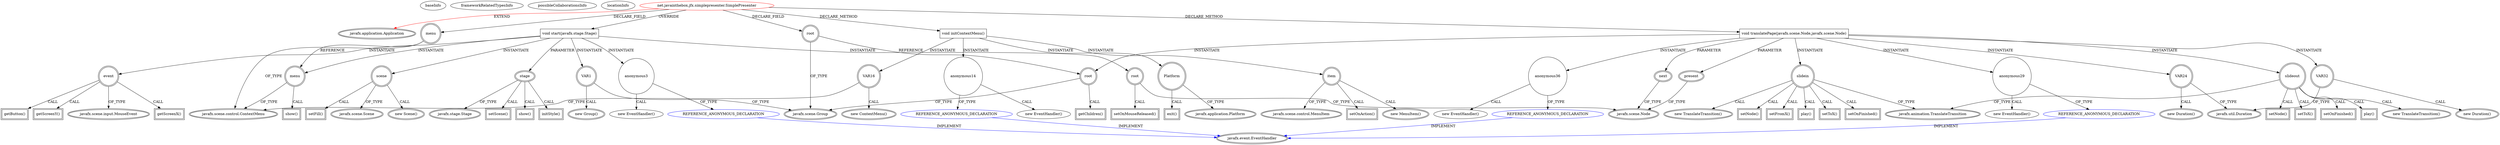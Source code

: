 digraph {
baseInfo[graphId=4239,category="extension_graph",isAnonymous=false,possibleRelation=true]
frameworkRelatedTypesInfo[0="javafx.application.Application"]
possibleCollaborationsInfo[0="4239~CLIENT_METHOD_DECLARATION-INSTANTIATION-~javafx.application.Application ~javafx.event.EventHandler ~false~true",1="4239~OVERRIDING_METHOD_DECLARATION-INSTANTIATION-~javafx.application.Application ~javafx.event.EventHandler ~false~true"]
locationInfo[projectName="skrb-SimplePresenter",filePath="/skrb-SimplePresenter/SimplePresenter-master/src/net/javainthebox/jfx/simplepresenter/SimplePresenter.java",contextSignature="SimplePresenter",graphId="4239"]
0[label="net.javainthebox.jfx.simplepresenter.SimplePresenter",vertexType="ROOT_CLIENT_CLASS_DECLARATION",isFrameworkType=false,color=red]
1[label="javafx.application.Application",vertexType="FRAMEWORK_CLASS_TYPE",isFrameworkType=true,peripheries=2]
2[label="menu",vertexType="FIELD_DECLARATION",isFrameworkType=true,peripheries=2,shape=circle]
3[label="javafx.scene.control.ContextMenu",vertexType="FRAMEWORK_CLASS_TYPE",isFrameworkType=true,peripheries=2]
4[label="root",vertexType="FIELD_DECLARATION",isFrameworkType=true,peripheries=2,shape=circle]
5[label="javafx.scene.Group",vertexType="FRAMEWORK_CLASS_TYPE",isFrameworkType=true,peripheries=2]
6[label="void start(javafx.stage.Stage)",vertexType="OVERRIDING_METHOD_DECLARATION",isFrameworkType=false,shape=box]
7[label="stage",vertexType="PARAMETER_DECLARATION",isFrameworkType=true,peripheries=2]
8[label="javafx.stage.Stage",vertexType="FRAMEWORK_CLASS_TYPE",isFrameworkType=true,peripheries=2]
10[label="initStyle()",vertexType="INSIDE_CALL",isFrameworkType=true,peripheries=2,shape=box]
12[label="VAR1",vertexType="VARIABLE_EXPRESION",isFrameworkType=true,peripheries=2,shape=circle]
11[label="new Group()",vertexType="CONSTRUCTOR_CALL",isFrameworkType=true,peripheries=2]
14[label="root",vertexType="VARIABLE_EXPRESION",isFrameworkType=true,peripheries=2,shape=circle]
16[label="javafx.scene.Node",vertexType="FRAMEWORK_CLASS_TYPE",isFrameworkType=true,peripheries=2]
15[label="setOnMouseReleased()",vertexType="INSIDE_CALL",isFrameworkType=true,peripheries=2,shape=box]
18[label="anonymous3",vertexType="VARIABLE_EXPRESION",isFrameworkType=false,shape=circle]
19[label="REFERENCE_ANONYMOUS_DECLARATION",vertexType="REFERENCE_ANONYMOUS_DECLARATION",isFrameworkType=false,color=blue]
20[label="javafx.event.EventHandler",vertexType="FRAMEWORK_INTERFACE_TYPE",isFrameworkType=true,peripheries=2]
17[label="new EventHandler()",vertexType="CONSTRUCTOR_CALL",isFrameworkType=false]
21[label="event",vertexType="VARIABLE_EXPRESION",isFrameworkType=true,peripheries=2,shape=circle]
23[label="javafx.scene.input.MouseEvent",vertexType="FRAMEWORK_CLASS_TYPE",isFrameworkType=true,peripheries=2]
22[label="getButton()",vertexType="INSIDE_CALL",isFrameworkType=true,peripheries=2,shape=box]
24[label="menu",vertexType="VARIABLE_EXPRESION",isFrameworkType=true,peripheries=2,shape=circle]
25[label="show()",vertexType="INSIDE_CALL",isFrameworkType=true,peripheries=2,shape=box]
28[label="getScreenX()",vertexType="INSIDE_CALL",isFrameworkType=true,peripheries=2,shape=box]
30[label="getScreenY()",vertexType="INSIDE_CALL",isFrameworkType=true,peripheries=2,shape=box]
32[label="scene",vertexType="VARIABLE_EXPRESION",isFrameworkType=true,peripheries=2,shape=circle]
33[label="javafx.scene.Scene",vertexType="FRAMEWORK_CLASS_TYPE",isFrameworkType=true,peripheries=2]
31[label="new Scene()",vertexType="CONSTRUCTOR_CALL",isFrameworkType=true,peripheries=2]
35[label="setFill()",vertexType="INSIDE_CALL",isFrameworkType=true,peripheries=2,shape=box]
37[label="setScene()",vertexType="INSIDE_CALL",isFrameworkType=true,peripheries=2,shape=box]
39[label="show()",vertexType="INSIDE_CALL",isFrameworkType=true,peripheries=2,shape=box]
40[label="void initContextMenu()",vertexType="CLIENT_METHOD_DECLARATION",isFrameworkType=false,shape=box]
42[label="item",vertexType="VARIABLE_EXPRESION",isFrameworkType=true,peripheries=2,shape=circle]
43[label="javafx.scene.control.MenuItem",vertexType="FRAMEWORK_CLASS_TYPE",isFrameworkType=true,peripheries=2]
41[label="new MenuItem()",vertexType="CONSTRUCTOR_CALL",isFrameworkType=true,peripheries=2]
45[label="setOnAction()",vertexType="INSIDE_CALL",isFrameworkType=true,peripheries=2,shape=box]
47[label="anonymous14",vertexType="VARIABLE_EXPRESION",isFrameworkType=false,shape=circle]
48[label="REFERENCE_ANONYMOUS_DECLARATION",vertexType="REFERENCE_ANONYMOUS_DECLARATION",isFrameworkType=false,color=blue]
46[label="new EventHandler()",vertexType="CONSTRUCTOR_CALL",isFrameworkType=false]
50[label="Platform",vertexType="VARIABLE_EXPRESION",isFrameworkType=true,peripheries=2,shape=circle]
52[label="javafx.application.Platform",vertexType="FRAMEWORK_CLASS_TYPE",isFrameworkType=true,peripheries=2]
51[label="exit()",vertexType="INSIDE_CALL",isFrameworkType=true,peripheries=2,shape=box]
54[label="VAR16",vertexType="VARIABLE_EXPRESION",isFrameworkType=true,peripheries=2,shape=circle]
53[label="new ContextMenu()",vertexType="CONSTRUCTOR_CALL",isFrameworkType=true,peripheries=2]
72[label="void translatePage(javafx.scene.Node,javafx.scene.Node)",vertexType="CLIENT_METHOD_DECLARATION",isFrameworkType=false,shape=box]
73[label="next",vertexType="PARAMETER_DECLARATION",isFrameworkType=true,peripheries=2]
75[label="present",vertexType="PARAMETER_DECLARATION",isFrameworkType=true,peripheries=2]
78[label="slidein",vertexType="VARIABLE_EXPRESION",isFrameworkType=true,peripheries=2,shape=circle]
79[label="javafx.animation.TranslateTransition",vertexType="FRAMEWORK_CLASS_TYPE",isFrameworkType=true,peripheries=2]
77[label="new TranslateTransition()",vertexType="CONSTRUCTOR_CALL",isFrameworkType=true,peripheries=2]
81[label="VAR24",vertexType="VARIABLE_EXPRESION",isFrameworkType=true,peripheries=2,shape=circle]
82[label="javafx.util.Duration",vertexType="FRAMEWORK_CLASS_TYPE",isFrameworkType=true,peripheries=2]
80[label="new Duration()",vertexType="CONSTRUCTOR_CALL",isFrameworkType=true,peripheries=2]
84[label="setNode()",vertexType="INSIDE_CALL",isFrameworkType=true,peripheries=2,shape=box]
86[label="setFromX()",vertexType="INSIDE_CALL",isFrameworkType=true,peripheries=2,shape=box]
88[label="setToX()",vertexType="INSIDE_CALL",isFrameworkType=true,peripheries=2,shape=box]
90[label="setOnFinished()",vertexType="INSIDE_CALL",isFrameworkType=true,peripheries=2,shape=box]
92[label="anonymous29",vertexType="VARIABLE_EXPRESION",isFrameworkType=false,shape=circle]
93[label="REFERENCE_ANONYMOUS_DECLARATION",vertexType="REFERENCE_ANONYMOUS_DECLARATION",isFrameworkType=false,color=blue]
91[label="new EventHandler()",vertexType="CONSTRUCTOR_CALL",isFrameworkType=false]
96[label="play()",vertexType="INSIDE_CALL",isFrameworkType=true,peripheries=2,shape=box]
98[label="slideout",vertexType="VARIABLE_EXPRESION",isFrameworkType=true,peripheries=2,shape=circle]
97[label="new TranslateTransition()",vertexType="CONSTRUCTOR_CALL",isFrameworkType=true,peripheries=2]
101[label="VAR32",vertexType="VARIABLE_EXPRESION",isFrameworkType=true,peripheries=2,shape=circle]
100[label="new Duration()",vertexType="CONSTRUCTOR_CALL",isFrameworkType=true,peripheries=2]
104[label="setNode()",vertexType="INSIDE_CALL",isFrameworkType=true,peripheries=2,shape=box]
106[label="setToX()",vertexType="INSIDE_CALL",isFrameworkType=true,peripheries=2,shape=box]
108[label="setOnFinished()",vertexType="INSIDE_CALL",isFrameworkType=true,peripheries=2,shape=box]
110[label="anonymous36",vertexType="VARIABLE_EXPRESION",isFrameworkType=false,shape=circle]
111[label="REFERENCE_ANONYMOUS_DECLARATION",vertexType="REFERENCE_ANONYMOUS_DECLARATION",isFrameworkType=false,color=blue]
109[label="new EventHandler()",vertexType="CONSTRUCTOR_CALL",isFrameworkType=false]
113[label="root",vertexType="VARIABLE_EXPRESION",isFrameworkType=true,peripheries=2,shape=circle]
114[label="getChildren()",vertexType="INSIDE_CALL",isFrameworkType=true,peripheries=2,shape=box]
117[label="play()",vertexType="INSIDE_CALL",isFrameworkType=true,peripheries=2,shape=box]
0->1[label="EXTEND",color=red]
0->2[label="DECLARE_FIELD"]
2->3[label="OF_TYPE"]
0->4[label="DECLARE_FIELD"]
4->5[label="OF_TYPE"]
0->6[label="OVERRIDE"]
7->8[label="OF_TYPE"]
6->7[label="PARAMETER"]
7->10[label="CALL"]
6->12[label="INSTANTIATE"]
12->5[label="OF_TYPE"]
12->11[label="CALL"]
6->14[label="INSTANTIATE"]
14->16[label="OF_TYPE"]
14->15[label="CALL"]
6->18[label="INSTANTIATE"]
19->20[label="IMPLEMENT",color=blue]
18->19[label="OF_TYPE"]
18->17[label="CALL"]
6->21[label="INSTANTIATE"]
21->23[label="OF_TYPE"]
21->22[label="CALL"]
6->24[label="INSTANTIATE"]
2->24[label="REFERENCE"]
24->3[label="OF_TYPE"]
24->25[label="CALL"]
21->28[label="CALL"]
21->30[label="CALL"]
6->32[label="INSTANTIATE"]
32->33[label="OF_TYPE"]
32->31[label="CALL"]
32->35[label="CALL"]
7->37[label="CALL"]
7->39[label="CALL"]
0->40[label="DECLARE_METHOD"]
40->42[label="INSTANTIATE"]
42->43[label="OF_TYPE"]
42->41[label="CALL"]
42->45[label="CALL"]
40->47[label="INSTANTIATE"]
48->20[label="IMPLEMENT",color=blue]
47->48[label="OF_TYPE"]
47->46[label="CALL"]
40->50[label="INSTANTIATE"]
50->52[label="OF_TYPE"]
50->51[label="CALL"]
40->54[label="INSTANTIATE"]
54->3[label="OF_TYPE"]
54->53[label="CALL"]
0->72[label="DECLARE_METHOD"]
73->16[label="OF_TYPE"]
72->73[label="PARAMETER"]
75->16[label="OF_TYPE"]
72->75[label="PARAMETER"]
72->78[label="INSTANTIATE"]
78->79[label="OF_TYPE"]
78->77[label="CALL"]
72->81[label="INSTANTIATE"]
81->82[label="OF_TYPE"]
81->80[label="CALL"]
78->84[label="CALL"]
78->86[label="CALL"]
78->88[label="CALL"]
78->90[label="CALL"]
72->92[label="INSTANTIATE"]
93->20[label="IMPLEMENT",color=blue]
92->93[label="OF_TYPE"]
92->91[label="CALL"]
78->96[label="CALL"]
72->98[label="INSTANTIATE"]
98->79[label="OF_TYPE"]
98->97[label="CALL"]
72->101[label="INSTANTIATE"]
101->82[label="OF_TYPE"]
101->100[label="CALL"]
98->104[label="CALL"]
98->106[label="CALL"]
98->108[label="CALL"]
72->110[label="INSTANTIATE"]
111->20[label="IMPLEMENT",color=blue]
110->111[label="OF_TYPE"]
110->109[label="CALL"]
72->113[label="INSTANTIATE"]
4->113[label="REFERENCE"]
113->5[label="OF_TYPE"]
113->114[label="CALL"]
98->117[label="CALL"]
}
